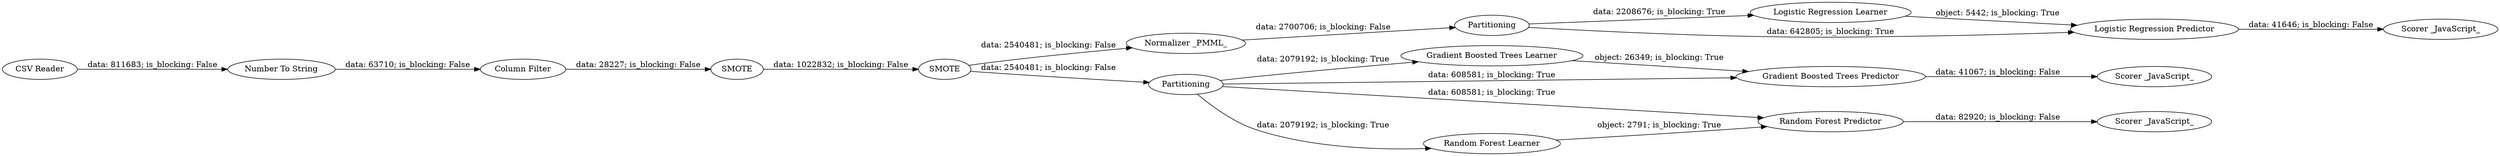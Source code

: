 digraph {
	"-8555379173096608149_338" [label="Logistic Regression Learner"]
	"-8555379173096608149_344" [label="Scorer _JavaScript_"]
	"-8555379173096608149_339" [label="Gradient Boosted Trees Learner"]
	"-8555379173096608149_19" [label="Scorer _JavaScript_"]
	"-8555379173096608149_294" [label=Partitioning]
	"-8555379173096608149_323" [label=SMOTE]
	"-8555379173096608149_345" [label="Scorer _JavaScript_"]
	"-8555379173096608149_316" [label="Normalizer _PMML_"]
	"-8555379173096608149_340" [label="Gradient Boosted Trees Predictor"]
	"-8555379173096608149_335" [label=SMOTE]
	"-8555379173096608149_341" [label="Number To String"]
	"-8555379173096608149_18" [label="Random Forest Predictor"]
	"-8555379173096608149_1" [label="CSV Reader"]
	"-8555379173096608149_322" [label="Logistic Regression Predictor"]
	"-8555379173096608149_17" [label="Random Forest Learner"]
	"-8555379173096608149_334" [label="Column Filter"]
	"-8555379173096608149_343" [label=Partitioning]
	"-8555379173096608149_294" -> "-8555379173096608149_338" [label="data: 2208676; is_blocking: True"]
	"-8555379173096608149_338" -> "-8555379173096608149_322" [label="object: 5442; is_blocking: True"]
	"-8555379173096608149_18" -> "-8555379173096608149_19" [label="data: 82920; is_blocking: False"]
	"-8555379173096608149_323" -> "-8555379173096608149_335" [label="data: 1022832; is_blocking: False"]
	"-8555379173096608149_322" -> "-8555379173096608149_345" [label="data: 41646; is_blocking: False"]
	"-8555379173096608149_343" -> "-8555379173096608149_340" [label="data: 608581; is_blocking: True"]
	"-8555379173096608149_343" -> "-8555379173096608149_339" [label="data: 2079192; is_blocking: True"]
	"-8555379173096608149_1" -> "-8555379173096608149_341" [label="data: 811683; is_blocking: False"]
	"-8555379173096608149_17" -> "-8555379173096608149_18" [label="object: 2791; is_blocking: True"]
	"-8555379173096608149_339" -> "-8555379173096608149_340" [label="object: 26349; is_blocking: True"]
	"-8555379173096608149_335" -> "-8555379173096608149_343" [label="data: 2540481; is_blocking: False"]
	"-8555379173096608149_341" -> "-8555379173096608149_334" [label="data: 63710; is_blocking: False"]
	"-8555379173096608149_335" -> "-8555379173096608149_316" [label="data: 2540481; is_blocking: False"]
	"-8555379173096608149_294" -> "-8555379173096608149_322" [label="data: 642805; is_blocking: True"]
	"-8555379173096608149_334" -> "-8555379173096608149_323" [label="data: 28227; is_blocking: False"]
	"-8555379173096608149_343" -> "-8555379173096608149_17" [label="data: 2079192; is_blocking: True"]
	"-8555379173096608149_316" -> "-8555379173096608149_294" [label="data: 2700706; is_blocking: False"]
	"-8555379173096608149_340" -> "-8555379173096608149_344" [label="data: 41067; is_blocking: False"]
	"-8555379173096608149_343" -> "-8555379173096608149_18" [label="data: 608581; is_blocking: True"]
	rankdir=LR
}
